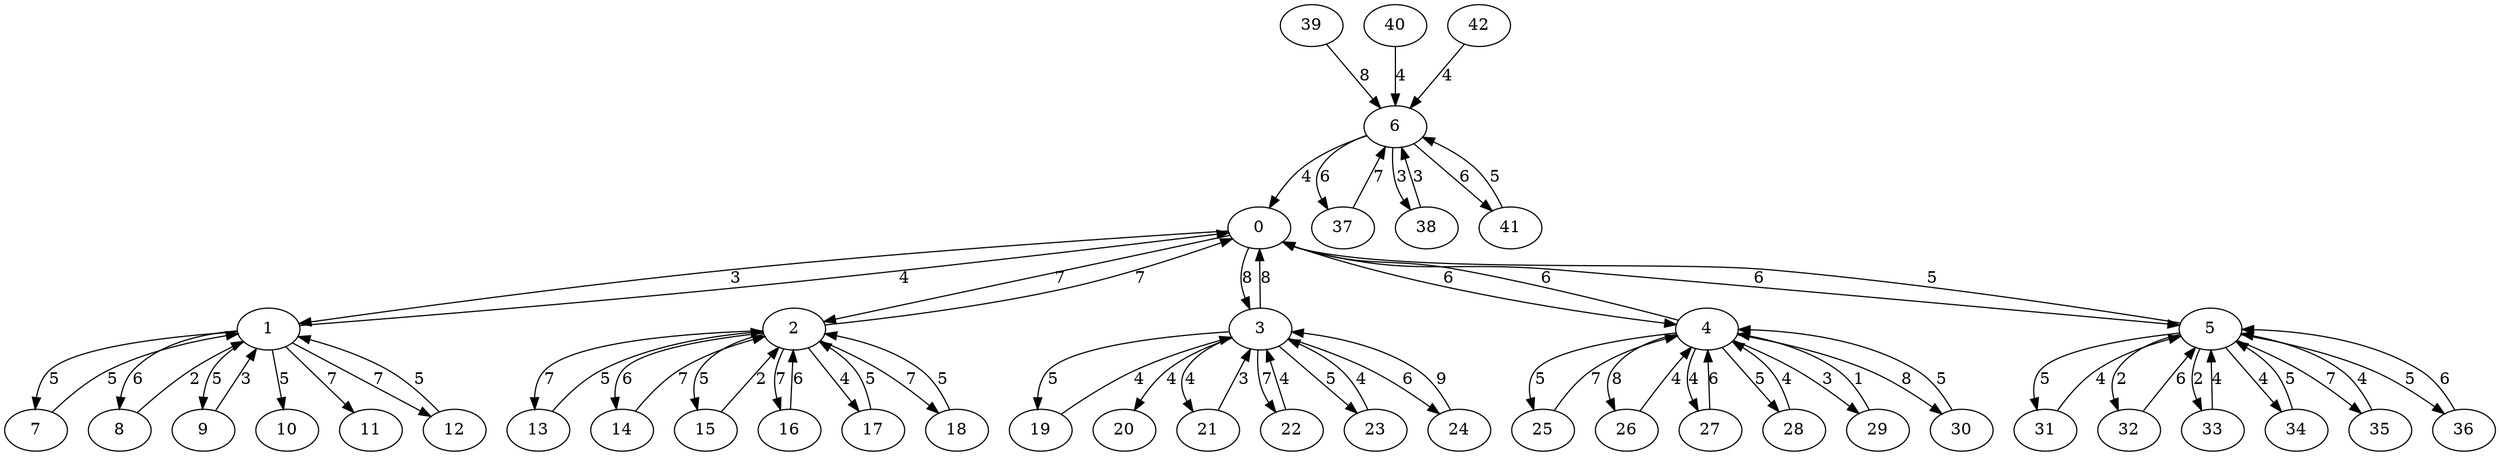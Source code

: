 strict digraph "" {
	0 -> 1	[label=3];
	0 -> 2	[label=7];
	0 -> 3	[label=8];
	0 -> 4	[label=6];
	0 -> 5	[label=6];
	1 -> 0	[label=4];
	1 -> 7	[label=5];
	1 -> 8	[label=6];
	1 -> 9	[label=5];
	1 -> 10	[label=5];
	1 -> 11	[label=7];
	1 -> 12	[label=7];
	2 -> 0	[label=7];
	2 -> 13	[label=7];
	2 -> 14	[label=6];
	2 -> 15	[label=5];
	2 -> 16	[label=7];
	2 -> 17	[label=4];
	2 -> 18	[label=7];
	3 -> 0	[label=8];
	3 -> 19	[label=5];
	3 -> 20	[label=4];
	3 -> 21	[label=4];
	3 -> 22	[label=7];
	3 -> 23	[label=5];
	3 -> 24	[label=6];
	4 -> 0	[label=6];
	4 -> 25	[label=5];
	4 -> 26	[label=8];
	4 -> 27	[label=4];
	4 -> 28	[label=5];
	4 -> 29	[label=3];
	4 -> 30	[label=8];
	5 -> 0	[label=5];
	5 -> 31	[label=5];
	5 -> 32	[label=2];
	5 -> 33	[label=2];
	5 -> 34	[label=4];
	5 -> 35	[label=7];
	5 -> 36	[label=5];
	6 -> 0	[label=4];
	6 -> 37	[label=6];
	6 -> 38	[label=3];
	6 -> 41	[label=6];
	7 -> 1	[label=5];
	8 -> 1	[label=2];
	9 -> 1	[label=3];
	12 -> 1	[label=5];
	13 -> 2	[label=5];
	14 -> 2	[label=7];
	15 -> 2	[label=2];
	16 -> 2	[label=6];
	17 -> 2	[label=5];
	18 -> 2	[label=5];
	19 -> 3	[label=4];
	21 -> 3	[label=3];
	22 -> 3	[label=4];
	23 -> 3	[label=4];
	24 -> 3	[label=9];
	25 -> 4	[label=7];
	26 -> 4	[label=4];
	27 -> 4	[label=6];
	28 -> 4	[label=4];
	29 -> 4	[label=1];
	30 -> 4	[label=5];
	31 -> 5	[label=4];
	32 -> 5	[label=6];
	33 -> 5	[label=4];
	34 -> 5	[label=5];
	35 -> 5	[label=4];
	36 -> 5	[label=6];
	37 -> 6	[label=7];
	38 -> 6	[label=3];
	39 -> 6	[label=8];
	40 -> 6	[label=4];
	41 -> 6	[label=5];
	42 -> 6	[label=4];
}
